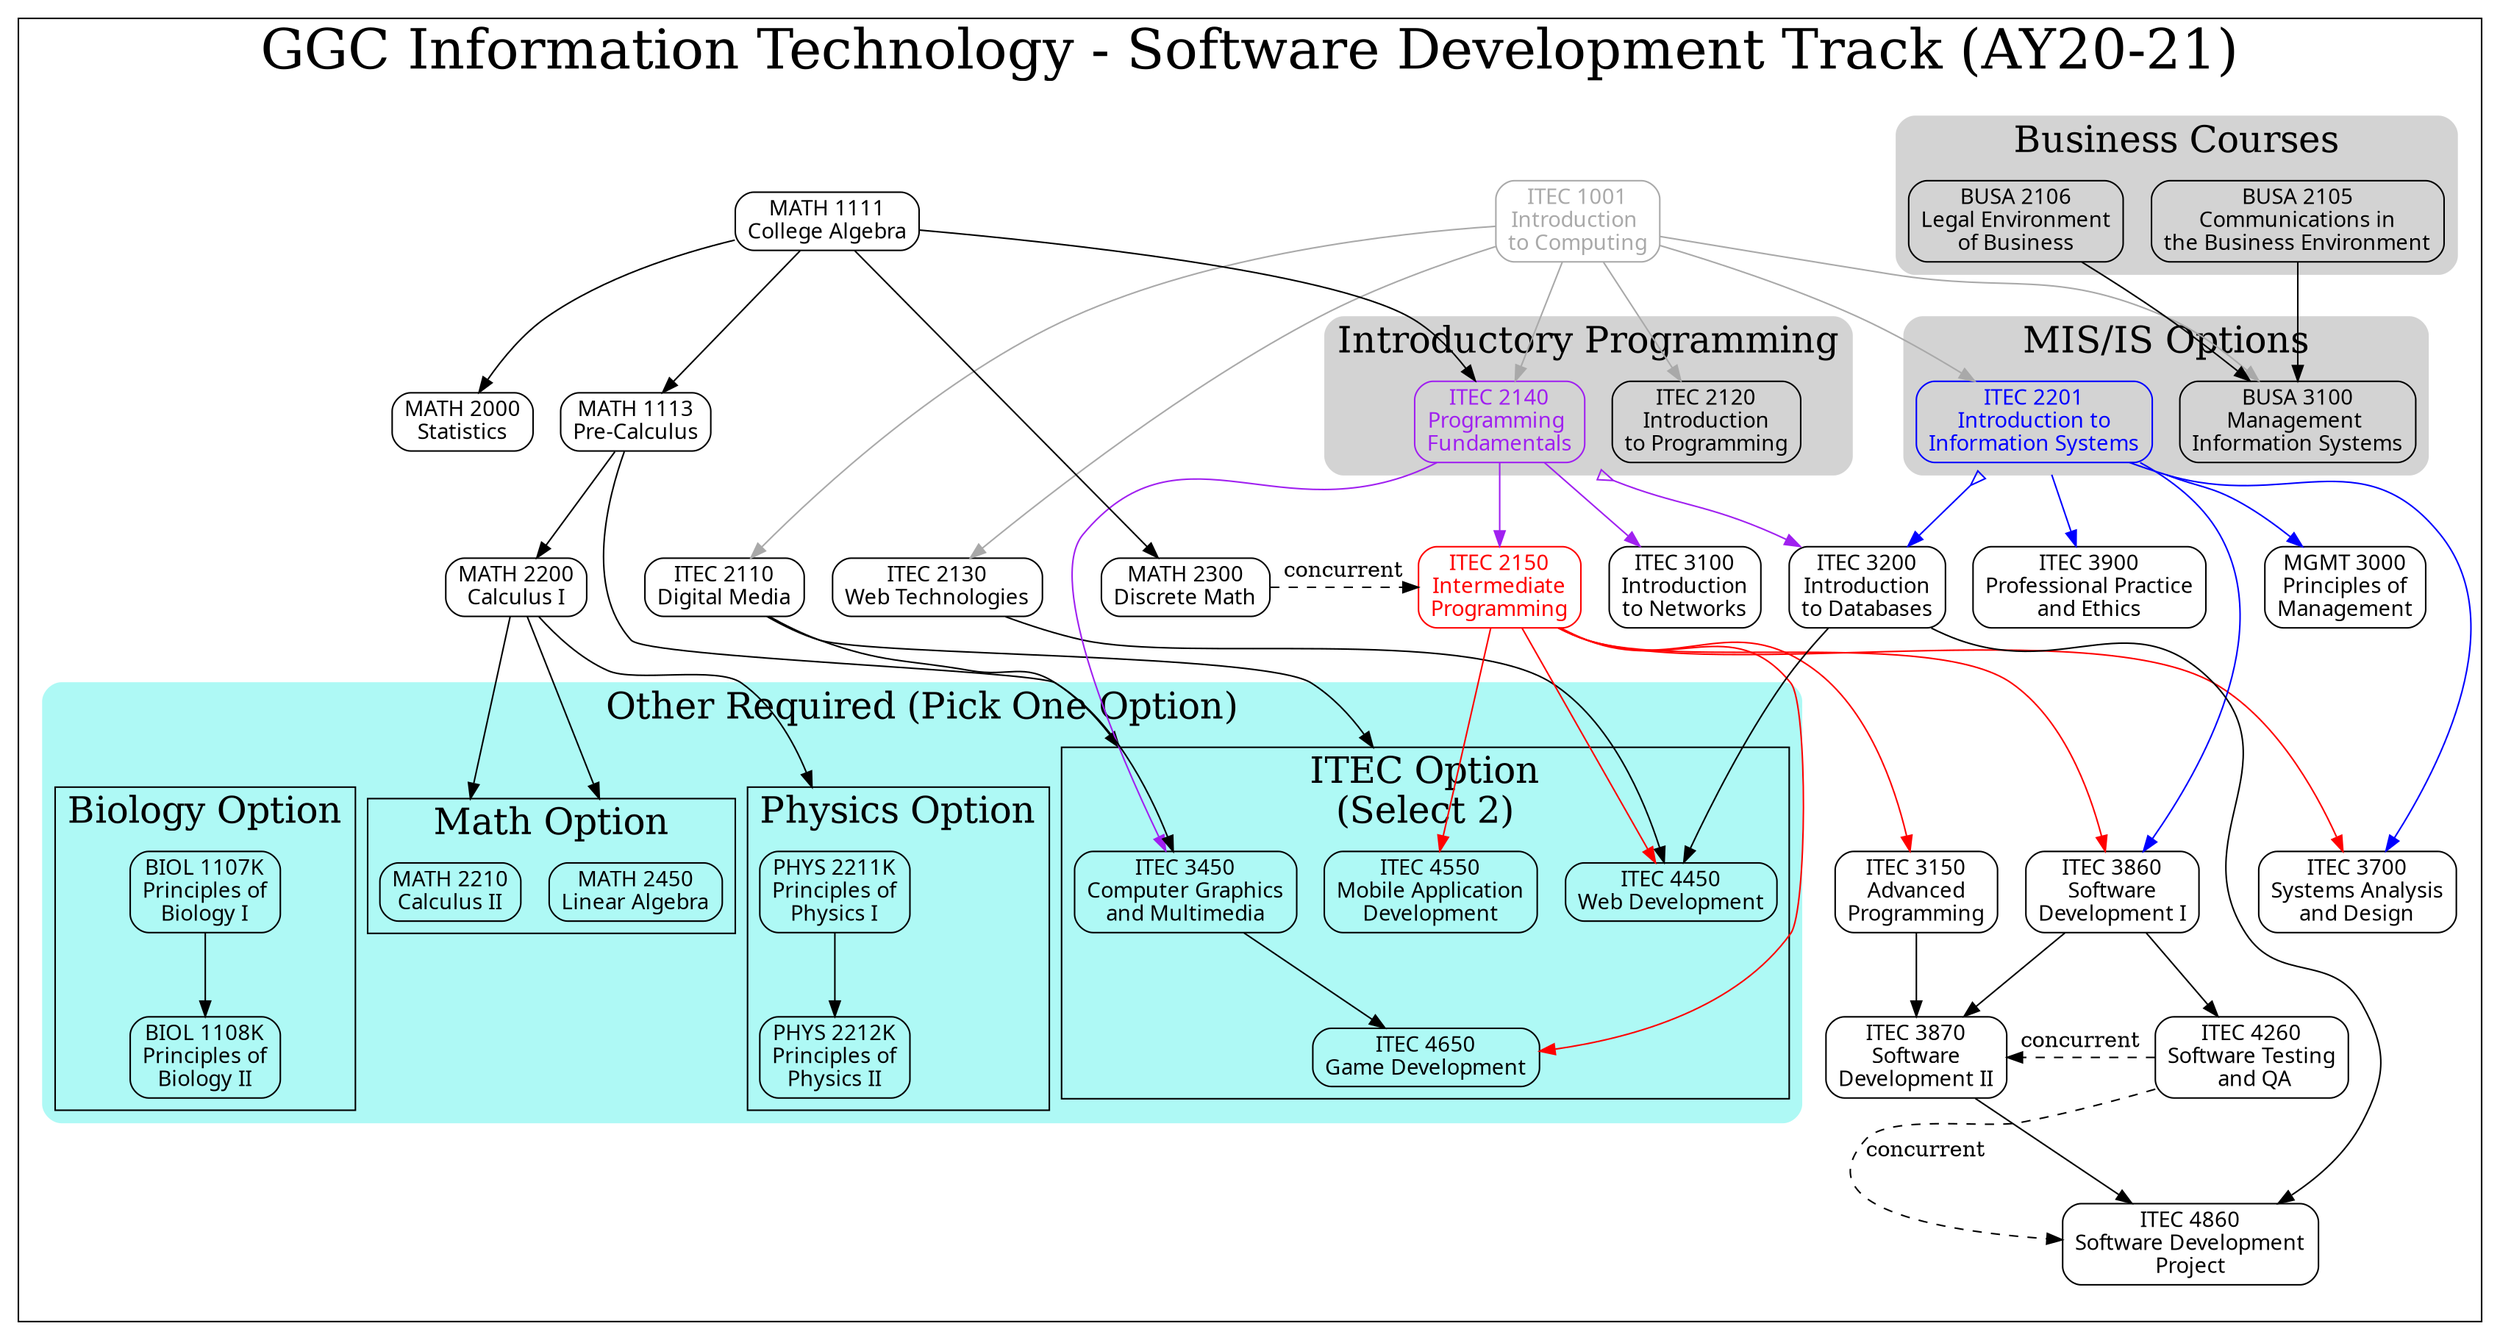 digraph G {

    node [shape = box fontname="Sans serif" fontsize="14" style="rounded"];
    compound = true //  needed to link clusters and nodes
    splines = true
    ranksep = "0.75"

    // All
    itec1001[label = "ITEC 1001\nIntroduction \nto Computing" color=darkgray fontcolor=darkgray]
    itec2110[label = "ITEC 2110\nDigital Media"]
    itec2120[label = "ITEC 2120\nIntroduction\nto Programming"]
    itec2130[label = "ITEC 2130\nWeb Technologies"]
    itec2140[label = "ITEC 2140\nProgramming \nFundamentals" color=purple fontcolor=purple]
    itec2150[label = "ITEC 2150\nIntermediate\nProgramming" color=red fontcolor=red]
    itec2201[label = "ITEC 2201\nIntroduction to\nInformation Systems" color=blue fontcolor=blue]
    itec3100[label = "ITEC 3100\nIntroduction\nto Networks"]
    itec3200[label = "ITEC 3200\nIntroduction\nto Databases"]
    itec3900[label = "ITEC 3900\nProfessional Practice\nand Ethics"]
    busa2105[label = "BUSA 2105\nCommunications in\nthe Business Environment"]
    busa2106[label = "BUSA 2106\nLegal Environment\nof Business"]
    busa3100[label = "BUSA 3100\nManagement \nInformation Systems"]
    math1111[label = "MATH 1111\nCollege Algebra"]
    math1113[label = "MATH 1113\nPre-Calculus"]
    math2300[label = "MATH 2300\nDiscrete Math"]
    math2000[label = "MATH 2000\nStatistics"]
    math2200[label = "MATH 2200\nCalculus I"]
    mgmt3000[label = "MGMT 3000\nPrinciples of\nManagement"]

    // Software Development 
    itec3150[label = "ITEC 3150\nAdvanced\nProgramming"]
    itec3450[label = "ITEC 3450\nComputer Graphics\nand Multimedia"]
    itec3700[label = "ITEC 3700\nSystems Analysis\nand Design"]
    itec3860[label = "ITEC 3860\nSoftware\nDevelopment I"]
    itec3870[label = "ITEC 3870\nSoftware\nDevelopment II"]
    itec4260[label = "ITEC 4260\nSoftware Testing\n and QA"]
    itec4860[label = "ITEC 4860\nSoftware Development\nProject"]
    itec4450[label = "ITEC 4450\nWeb Development"]
    itec4550[label = "ITEC 4550\nMobile Application\nDevelopment"]
    itec4650[label = "ITEC 4650\nGame Development"]
    math2210[label = "MATH 2210\nCalculus II"]
    math2450[label = "MATH 2450\nLinear Algebra"]
    phys2211k[label = "PHYS 2211K\nPrinciples of\nPhysics I"]
    phys2212k[label = "PHYS 2212K\nPrinciples of\nPhysics II"]
    biol1107k[label = "BIOL 1107K\nPrinciples of\nBiology I"]
    biol1108k[label = "BIOL 1108K\nPrinciples of\nBiology II"]


    subgraph clustersd {
            label="GGC Information Technology - Software Development Track (AY20-21)"
            fontsize="36"

        subgraph clusterrequired {
            label=""
            node [style="filled,rounded"];
            style="filled,rounded";
            fontsize="24"

            color="#FFFFFF";
            
            itec1001 -> itec2110 [color=darkgray]
            itec1001 -> itec2120 [color=darkgray]
            itec1001 -> itec2130 [color=darkgray]
            itec1001 -> itec2201 [color=darkgray]
            itec1001 -> busa3100 [color=darkgray]

            busa2106 -> busa3100
            busa2105 -> busa3100
            itec1001 -> itec2140 [color=darkgray]
            itec2140 -> itec2150 [color=purple]
            itec2150 -> itec3150 [/*lltail=clusterdiscrete*/ color=red]

            itec2140 -> itec3100 [color=purple]
            itec2201 -> itec3200 [color=blue ltail=cluster22013100 dir=both arrowtail=invempty];
            itec2140 -> itec3200 [ltail=cluster21202140 color=purple dir=both arrowtail=invempty]

            itec2150 -> itec4650 [color=red]
            itec2150 -> itec3700 [/*lltail=clusterdiscrete*/ color=red]
            itec2201 -> itec3700 [color=blue]

            itec2150 -> itec3860 [color=red]
            itec2130 -> itec4450 // taken outside of option
            itec2201 -> itec3860 [color=blue]
            itec3150 -> itec3870 // new proposed
            itec3860 -> itec3870
            itec2201 -> itec3900 [ltail=cluster22013100 color=blue]
            itec3860 -> itec4260 //[lhead=clusterQA]
            itec2201 -> mgmt3000 [ltail=cluster22013100 color=blue]

            itec3200 -> itec4860
            //itec3150 -> itec4860 redundant after proposal
            itec3870 -> itec4860

            math1113 -> math2200
            math1111 -> math1113
            math1111 -> math2000
            math1111 -> math2300 //[lhead=clusterdiscrete]
            math1111 -> itec2140
            math2200 -> math2210 [lhead=clustermathopt]
            math2200 -> math2450 [lhead=clustermathopt]
            itec3200 -> itec4450

            math1113 -> itec3450
            itec2110 -> itec3450 [lhead=clusteritecopt2]
            itec2140 -> itec3450 [color=purple]
            itec2110 -> itec4550 [lhead=clusteritecopt2]
            math2200 -> phys2211k [lhead=clusterphysopt]
            itec2150 -> itec4550 [color=red]

            subgraph cluster21202140 {
                label = "Introductory Programming";
                color=lightgrey;
                itec2120
                itec2140
            }
            subgraph cluster22013100 {
                label = "MIS/IS Options";
                color=lightgrey;
                itec2201
                busa3100
            }
            subgraph cluster21052106 {
                label = "Business Courses"
                color=lightgrey;
                busa2105
                busa2106
            }
            
            subgraph clusterdiscrete {
                /*label = "Prereq w/ Concurrency";
                node [style=filled];
                style=filled;
                color=lightgrey;*/
                math2300 -> itec2150 [constraint=false, label="concurrent", style=dashed];
            }

            subgraph clusterQA {
                /*label = "Prereq w/ Concurrency";
                node [style=filled];
                style=filled;
                color=lightgrey;*/

                itec4260 -> itec4860 [constraint=false, label="concurrent", style=dashed];
                itec4260 -> itec3870 [constraint=false, label="concurrent", style=dashed];
            }

            subgraph clusterotherrequired {
                label = "Other Required (Pick One Option)"
                node [style="filled,rounded"];
                style="filled,rounded";
                color="#AEF9F5"

                /* Proposed to be removed
                subgraph clusteritecopt1 {
                    label = "ITEC Option 1";
                    graph[style=solid]
                    color=black
                }*/

                subgraph clusteritecopt2 {
                    label = "ITEC Option\n(Select 2)"
                    graph[style=solid]
                    color=black
                    itec3450 -> itec4650
                    itec2150 -> itec4450 [color=red]
                    itec4550
                }

                subgraph clusterbiolopt {
                    label = "Biology Option";
                    graph[style=solid]
                    color=black
                    biol1107k -> biol1108k
                }

                subgraph clustermathopt {
                    label = "Math Option";
                    graph[style=solid]
                    color=black
                    math2210
                    math2450
                }

                subgraph clusterphysopt {
                    label = "Physics Option"
                    graph[style=solid]
                    color=black
                    phys2211k -> phys2212k
                }
            }
        }    
    }
}
